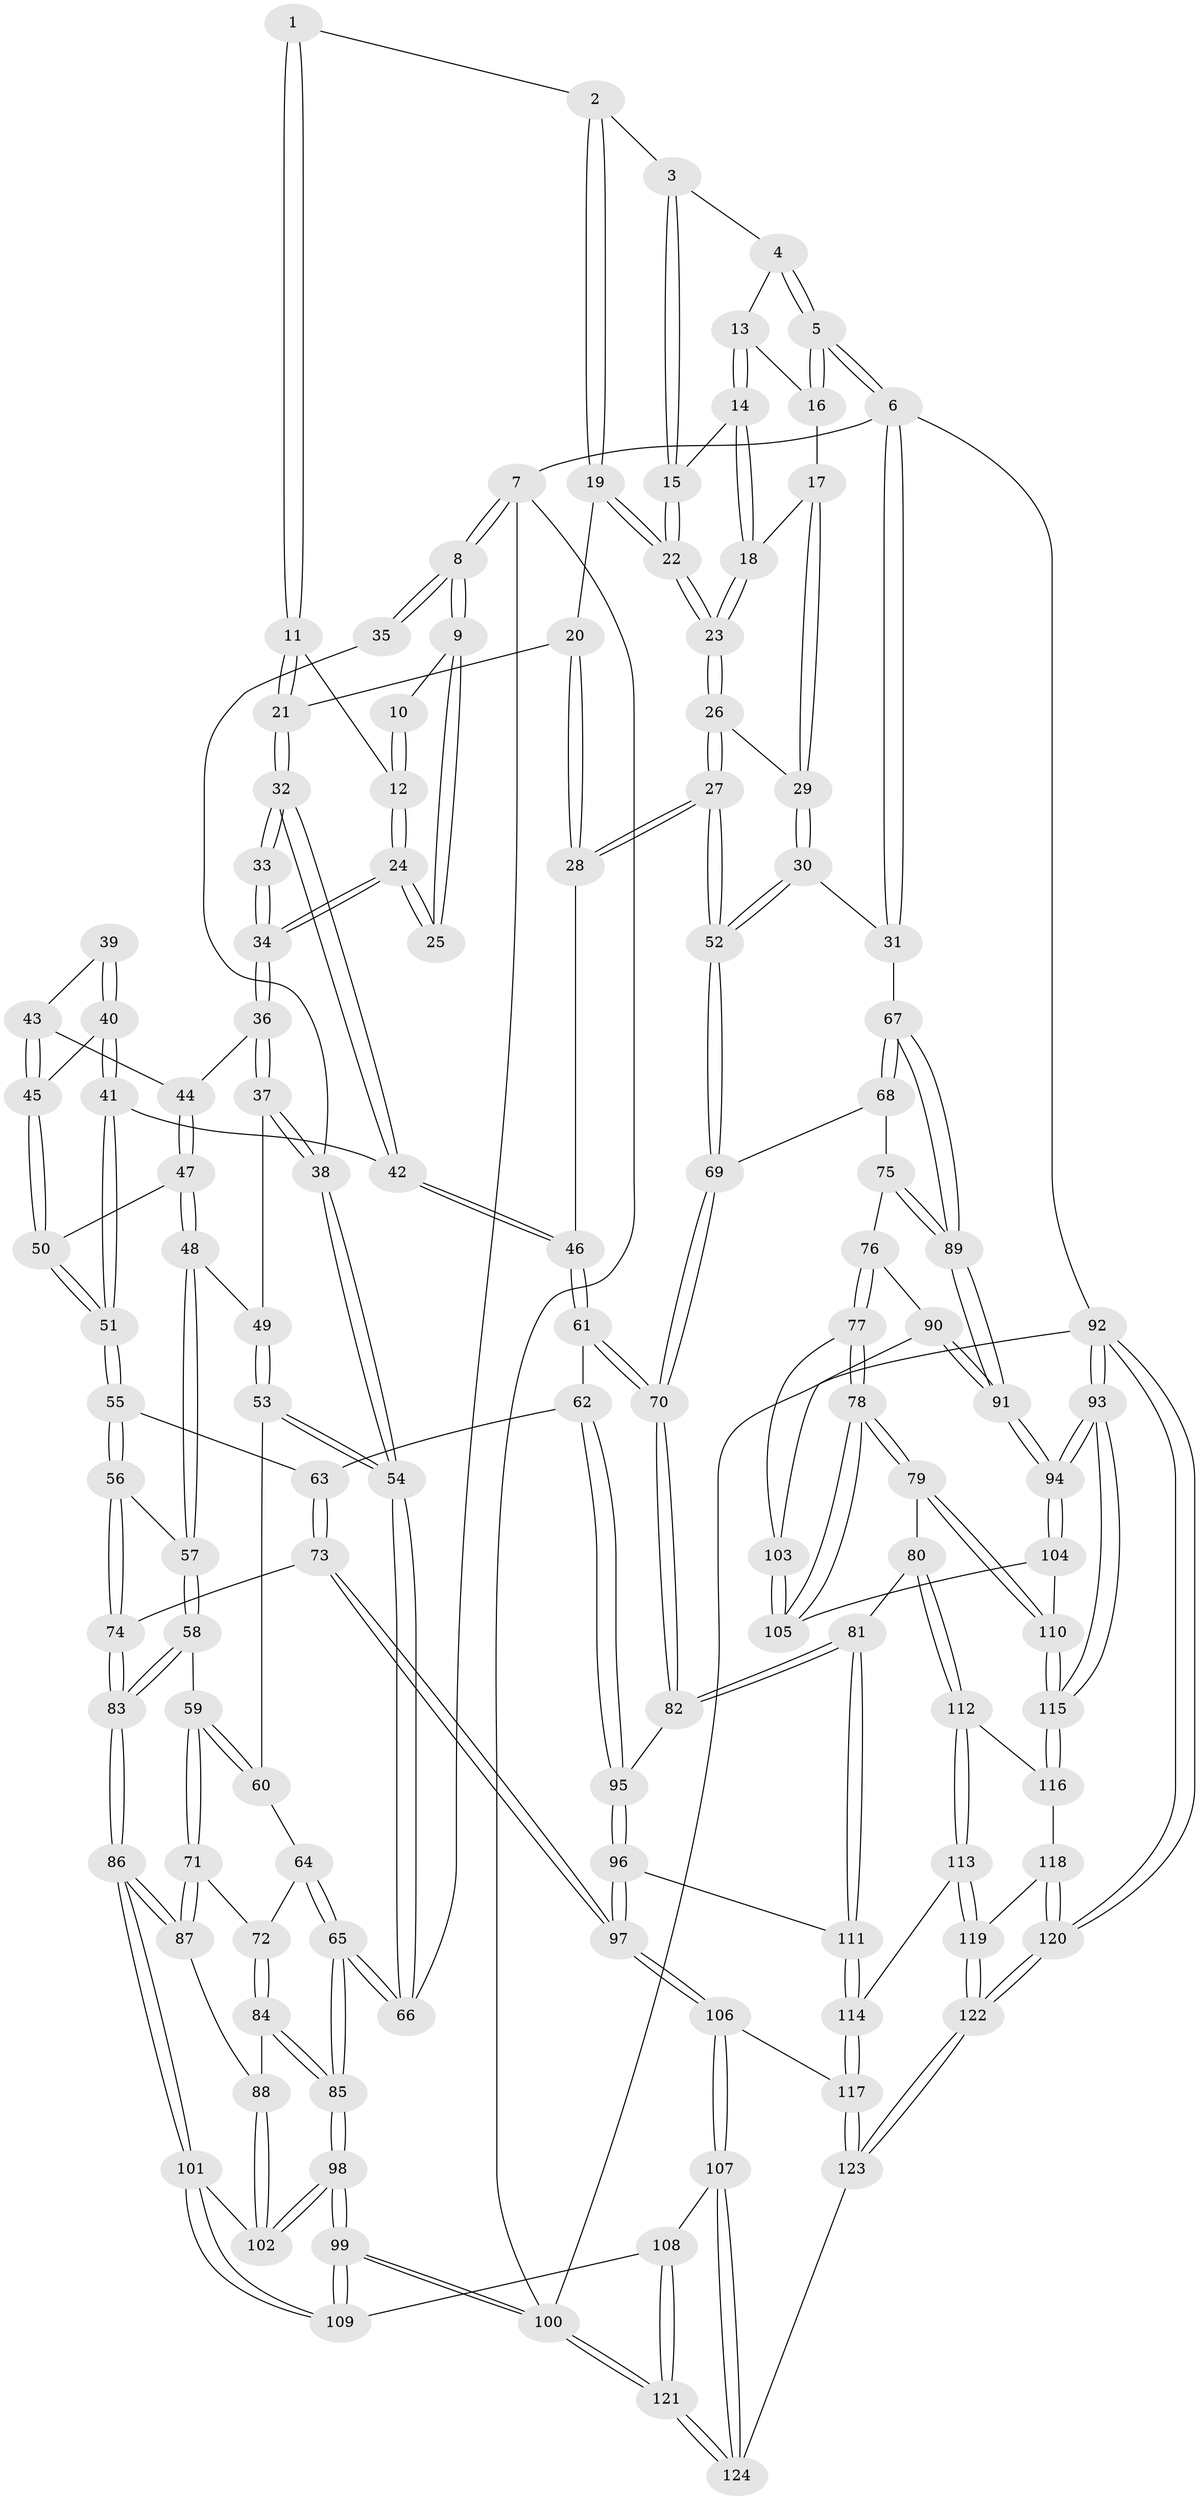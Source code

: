 // coarse degree distribution, {3: 0.3870967741935484, 4: 0.5161290322580645, 2: 0.04838709677419355, 5: 0.03225806451612903, 6: 0.016129032258064516}
// Generated by graph-tools (version 1.1) at 2025/38/03/04/25 23:38:20]
// undirected, 124 vertices, 307 edges
graph export_dot {
  node [color=gray90,style=filled];
  1 [pos="+0.4788538445964934+0"];
  2 [pos="+0.5857998029976623+0"];
  3 [pos="+0.6161394581109204+0"];
  4 [pos="+0.9207410264184842+0"];
  5 [pos="+1+0"];
  6 [pos="+1+0"];
  7 [pos="+0+0"];
  8 [pos="+0+0"];
  9 [pos="+0+0"];
  10 [pos="+0.30976022778236945+0"];
  11 [pos="+0.4143570739612735+0.1545348300145725"];
  12 [pos="+0.2926011963434131+0.10924194805200309"];
  13 [pos="+0.8643343808509049+0.042214448484761656"];
  14 [pos="+0.8597361978203844+0.04808482979510036"];
  15 [pos="+0.7672586150535999+0.042372577459718966"];
  16 [pos="+0.9220726221818188+0.0491591423400754"];
  17 [pos="+0.9696071218133198+0.1423854152968421"];
  18 [pos="+0.8644921213014212+0.11134282409809551"];
  19 [pos="+0.5990933321041048+0.03502300710821867"];
  20 [pos="+0.5889159678338084+0.06403487385330023"];
  21 [pos="+0.4519179385297843+0.21549571089450525"];
  22 [pos="+0.7538189454748624+0.17113429618997963"];
  23 [pos="+0.7629496127174463+0.19695997057769668"];
  24 [pos="+0.18784191003198006+0.18180475606764337"];
  25 [pos="+0.16541060415584444+0.1561478412138787"];
  26 [pos="+0.7555384060850304+0.2729197739080193"];
  27 [pos="+0.7182065970330811+0.3578118835538363"];
  28 [pos="+0.6712501387269763+0.35359276429538855"];
  29 [pos="+1+0.16867102351224142"];
  30 [pos="+1+0.19440377105561907"];
  31 [pos="+1+0.18464668018614352"];
  32 [pos="+0.455903908598199+0.25025939806110553"];
  33 [pos="+0.2804885777982564+0.23173855137802307"];
  34 [pos="+0.18803845188025325+0.18847388526372655"];
  35 [pos="+0.0596138506337232+0.16630632781955185"];
  36 [pos="+0.174183747063667+0.22357340387439367"];
  37 [pos="+0.10540108851627475+0.29331463498342847"];
  38 [pos="+0+0.33076519527886244"];
  39 [pos="+0.2927540990800159+0.28496206475068614"];
  40 [pos="+0.34456983791145535+0.3368846522919602"];
  41 [pos="+0.43669953025053165+0.3728097075206525"];
  42 [pos="+0.48969137941967056+0.3290086785151967"];
  43 [pos="+0.2521406606306896+0.31302187957572997"];
  44 [pos="+0.23333648328859863+0.30747853643232415"];
  45 [pos="+0.27649795699891244+0.3282931910485741"];
  46 [pos="+0.630822686372405+0.3573689621829585"];
  47 [pos="+0.21516686149601108+0.42383469555961156"];
  48 [pos="+0.20067371268175976+0.43470829482641754"];
  49 [pos="+0.16730109785328742+0.4199902742379197"];
  50 [pos="+0.2440860499782968+0.41488295523302565"];
  51 [pos="+0.42281211052453505+0.39263028771516967"];
  52 [pos="+0.7698558019970797+0.41149391474365965"];
  53 [pos="+0.05856381622205394+0.4676597198176564"];
  54 [pos="+0+0.3355975485346052"];
  55 [pos="+0.40672771950165704+0.45788950942982176"];
  56 [pos="+0.3044446119819378+0.5480312725434303"];
  57 [pos="+0.21969454681477002+0.5235475994318549"];
  58 [pos="+0.17235382948768407+0.5725786627638547"];
  59 [pos="+0.15471796702995355+0.5743341128628966"];
  60 [pos="+0.0649607441080663+0.4902086629294965"];
  61 [pos="+0.5335399649476348+0.6038749240414921"];
  62 [pos="+0.5324007050431002+0.6048287311237238"];
  63 [pos="+0.45414641172867576+0.5596429472514659"];
  64 [pos="+0.04131022138944891+0.5535835742431332"];
  65 [pos="+0+0.49836916693967415"];
  66 [pos="+0+0.33462203121322565"];
  67 [pos="+1+0.4187825023814057"];
  68 [pos="+0.8318513938064094+0.45889787728652254"];
  69 [pos="+0.7746666125455376+0.42109427549594003"];
  70 [pos="+0.7106810109726478+0.600652232789021"];
  71 [pos="+0.11066023623590385+0.6040039277955865"];
  72 [pos="+0.047293341180482666+0.5908228135138552"];
  73 [pos="+0.3513744846265945+0.6615601797062274"];
  74 [pos="+0.3375965716495046+0.6571937604933625"];
  75 [pos="+0.8962713115155426+0.5597965600439596"];
  76 [pos="+0.8971810950460463+0.5800133824742267"];
  77 [pos="+0.8617108451729615+0.6943008562298781"];
  78 [pos="+0.8465487220764778+0.7165658594479366"];
  79 [pos="+0.8138392055152117+0.7397231119400225"];
  80 [pos="+0.7657052891635409+0.7497484752221463"];
  81 [pos="+0.7497015971118796+0.728329886535233"];
  82 [pos="+0.7177686745652334+0.6811881713656873"];
  83 [pos="+0.22970283953570336+0.7176793991409854"];
  84 [pos="+0+0.6474685265485046"];
  85 [pos="+0+0.6544143494976006"];
  86 [pos="+0.19383484066351359+0.782526708567188"];
  87 [pos="+0.09616982560595508+0.673831959393574"];
  88 [pos="+0.03673066211123434+0.682492114343657"];
  89 [pos="+1+0.5872158095046385"];
  90 [pos="+1+0.6845261338348618"];
  91 [pos="+1+0.6567221606728775"];
  92 [pos="+1+1"];
  93 [pos="+1+1"];
  94 [pos="+1+0.8469051453626547"];
  95 [pos="+0.5194197625054451+0.7173992348105322"];
  96 [pos="+0.49717917779854137+0.7520537986548086"];
  97 [pos="+0.46384046425451336+0.7600283010414803"];
  98 [pos="+0+1"];
  99 [pos="+0+1"];
  100 [pos="+0+1"];
  101 [pos="+0.19301265055560848+0.7883613069104279"];
  102 [pos="+0.05237103770572345+0.8016756638620193"];
  103 [pos="+0.9938360253565544+0.6909819956909207"];
  104 [pos="+0.958671036871712+0.7637721517748914"];
  105 [pos="+0.9563857060032982+0.7570704453200587"];
  106 [pos="+0.39401928959262394+0.8526727493484694"];
  107 [pos="+0.33367813756605663+0.9161160936217808"];
  108 [pos="+0.22535207370829757+0.8496292264143798"];
  109 [pos="+0.2230582464926099+0.8478171198292176"];
  110 [pos="+0.9389206824577685+0.8590026790906888"];
  111 [pos="+0.5276888700291836+0.7804332779674872"];
  112 [pos="+0.747527719498031+0.7989641913127854"];
  113 [pos="+0.7112722167869048+0.8571957668195342"];
  114 [pos="+0.6242596035824945+0.8795227395381333"];
  115 [pos="+0.9488366134639596+0.8862341834745794"];
  116 [pos="+0.8953307074431978+0.8949052263064028"];
  117 [pos="+0.5935284658218084+0.9443894971467893"];
  118 [pos="+0.8337333520716962+0.9308834279575199"];
  119 [pos="+0.7630702972321932+0.9314593928828122"];
  120 [pos="+1+1"];
  121 [pos="+0+1"];
  122 [pos="+0.7564871260336384+1"];
  123 [pos="+0.5120189255892249+1"];
  124 [pos="+0.39884454224205673+1"];
  1 -- 2;
  1 -- 11;
  1 -- 11;
  2 -- 3;
  2 -- 19;
  2 -- 19;
  3 -- 4;
  3 -- 15;
  3 -- 15;
  4 -- 5;
  4 -- 5;
  4 -- 13;
  5 -- 6;
  5 -- 6;
  5 -- 16;
  5 -- 16;
  6 -- 7;
  6 -- 31;
  6 -- 31;
  6 -- 92;
  7 -- 8;
  7 -- 8;
  7 -- 66;
  7 -- 100;
  8 -- 9;
  8 -- 9;
  8 -- 35;
  8 -- 35;
  9 -- 10;
  9 -- 25;
  9 -- 25;
  10 -- 12;
  10 -- 12;
  11 -- 12;
  11 -- 21;
  11 -- 21;
  12 -- 24;
  12 -- 24;
  13 -- 14;
  13 -- 14;
  13 -- 16;
  14 -- 15;
  14 -- 18;
  14 -- 18;
  15 -- 22;
  15 -- 22;
  16 -- 17;
  17 -- 18;
  17 -- 29;
  17 -- 29;
  18 -- 23;
  18 -- 23;
  19 -- 20;
  19 -- 22;
  19 -- 22;
  20 -- 21;
  20 -- 28;
  20 -- 28;
  21 -- 32;
  21 -- 32;
  22 -- 23;
  22 -- 23;
  23 -- 26;
  23 -- 26;
  24 -- 25;
  24 -- 25;
  24 -- 34;
  24 -- 34;
  26 -- 27;
  26 -- 27;
  26 -- 29;
  27 -- 28;
  27 -- 28;
  27 -- 52;
  27 -- 52;
  28 -- 46;
  29 -- 30;
  29 -- 30;
  30 -- 31;
  30 -- 52;
  30 -- 52;
  31 -- 67;
  32 -- 33;
  32 -- 33;
  32 -- 42;
  32 -- 42;
  33 -- 34;
  33 -- 34;
  34 -- 36;
  34 -- 36;
  35 -- 38;
  36 -- 37;
  36 -- 37;
  36 -- 44;
  37 -- 38;
  37 -- 38;
  37 -- 49;
  38 -- 54;
  38 -- 54;
  39 -- 40;
  39 -- 40;
  39 -- 43;
  40 -- 41;
  40 -- 41;
  40 -- 45;
  41 -- 42;
  41 -- 51;
  41 -- 51;
  42 -- 46;
  42 -- 46;
  43 -- 44;
  43 -- 45;
  43 -- 45;
  44 -- 47;
  44 -- 47;
  45 -- 50;
  45 -- 50;
  46 -- 61;
  46 -- 61;
  47 -- 48;
  47 -- 48;
  47 -- 50;
  48 -- 49;
  48 -- 57;
  48 -- 57;
  49 -- 53;
  49 -- 53;
  50 -- 51;
  50 -- 51;
  51 -- 55;
  51 -- 55;
  52 -- 69;
  52 -- 69;
  53 -- 54;
  53 -- 54;
  53 -- 60;
  54 -- 66;
  54 -- 66;
  55 -- 56;
  55 -- 56;
  55 -- 63;
  56 -- 57;
  56 -- 74;
  56 -- 74;
  57 -- 58;
  57 -- 58;
  58 -- 59;
  58 -- 83;
  58 -- 83;
  59 -- 60;
  59 -- 60;
  59 -- 71;
  59 -- 71;
  60 -- 64;
  61 -- 62;
  61 -- 70;
  61 -- 70;
  62 -- 63;
  62 -- 95;
  62 -- 95;
  63 -- 73;
  63 -- 73;
  64 -- 65;
  64 -- 65;
  64 -- 72;
  65 -- 66;
  65 -- 66;
  65 -- 85;
  65 -- 85;
  67 -- 68;
  67 -- 68;
  67 -- 89;
  67 -- 89;
  68 -- 69;
  68 -- 75;
  69 -- 70;
  69 -- 70;
  70 -- 82;
  70 -- 82;
  71 -- 72;
  71 -- 87;
  71 -- 87;
  72 -- 84;
  72 -- 84;
  73 -- 74;
  73 -- 97;
  73 -- 97;
  74 -- 83;
  74 -- 83;
  75 -- 76;
  75 -- 89;
  75 -- 89;
  76 -- 77;
  76 -- 77;
  76 -- 90;
  77 -- 78;
  77 -- 78;
  77 -- 103;
  78 -- 79;
  78 -- 79;
  78 -- 105;
  78 -- 105;
  79 -- 80;
  79 -- 110;
  79 -- 110;
  80 -- 81;
  80 -- 112;
  80 -- 112;
  81 -- 82;
  81 -- 82;
  81 -- 111;
  81 -- 111;
  82 -- 95;
  83 -- 86;
  83 -- 86;
  84 -- 85;
  84 -- 85;
  84 -- 88;
  85 -- 98;
  85 -- 98;
  86 -- 87;
  86 -- 87;
  86 -- 101;
  86 -- 101;
  87 -- 88;
  88 -- 102;
  88 -- 102;
  89 -- 91;
  89 -- 91;
  90 -- 91;
  90 -- 91;
  90 -- 103;
  91 -- 94;
  91 -- 94;
  92 -- 93;
  92 -- 93;
  92 -- 120;
  92 -- 120;
  92 -- 100;
  93 -- 94;
  93 -- 94;
  93 -- 115;
  93 -- 115;
  94 -- 104;
  94 -- 104;
  95 -- 96;
  95 -- 96;
  96 -- 97;
  96 -- 97;
  96 -- 111;
  97 -- 106;
  97 -- 106;
  98 -- 99;
  98 -- 99;
  98 -- 102;
  98 -- 102;
  99 -- 100;
  99 -- 100;
  99 -- 109;
  99 -- 109;
  100 -- 121;
  100 -- 121;
  101 -- 102;
  101 -- 109;
  101 -- 109;
  103 -- 105;
  103 -- 105;
  104 -- 105;
  104 -- 110;
  106 -- 107;
  106 -- 107;
  106 -- 117;
  107 -- 108;
  107 -- 124;
  107 -- 124;
  108 -- 109;
  108 -- 121;
  108 -- 121;
  110 -- 115;
  110 -- 115;
  111 -- 114;
  111 -- 114;
  112 -- 113;
  112 -- 113;
  112 -- 116;
  113 -- 114;
  113 -- 119;
  113 -- 119;
  114 -- 117;
  114 -- 117;
  115 -- 116;
  115 -- 116;
  116 -- 118;
  117 -- 123;
  117 -- 123;
  118 -- 119;
  118 -- 120;
  118 -- 120;
  119 -- 122;
  119 -- 122;
  120 -- 122;
  120 -- 122;
  121 -- 124;
  121 -- 124;
  122 -- 123;
  122 -- 123;
  123 -- 124;
}
